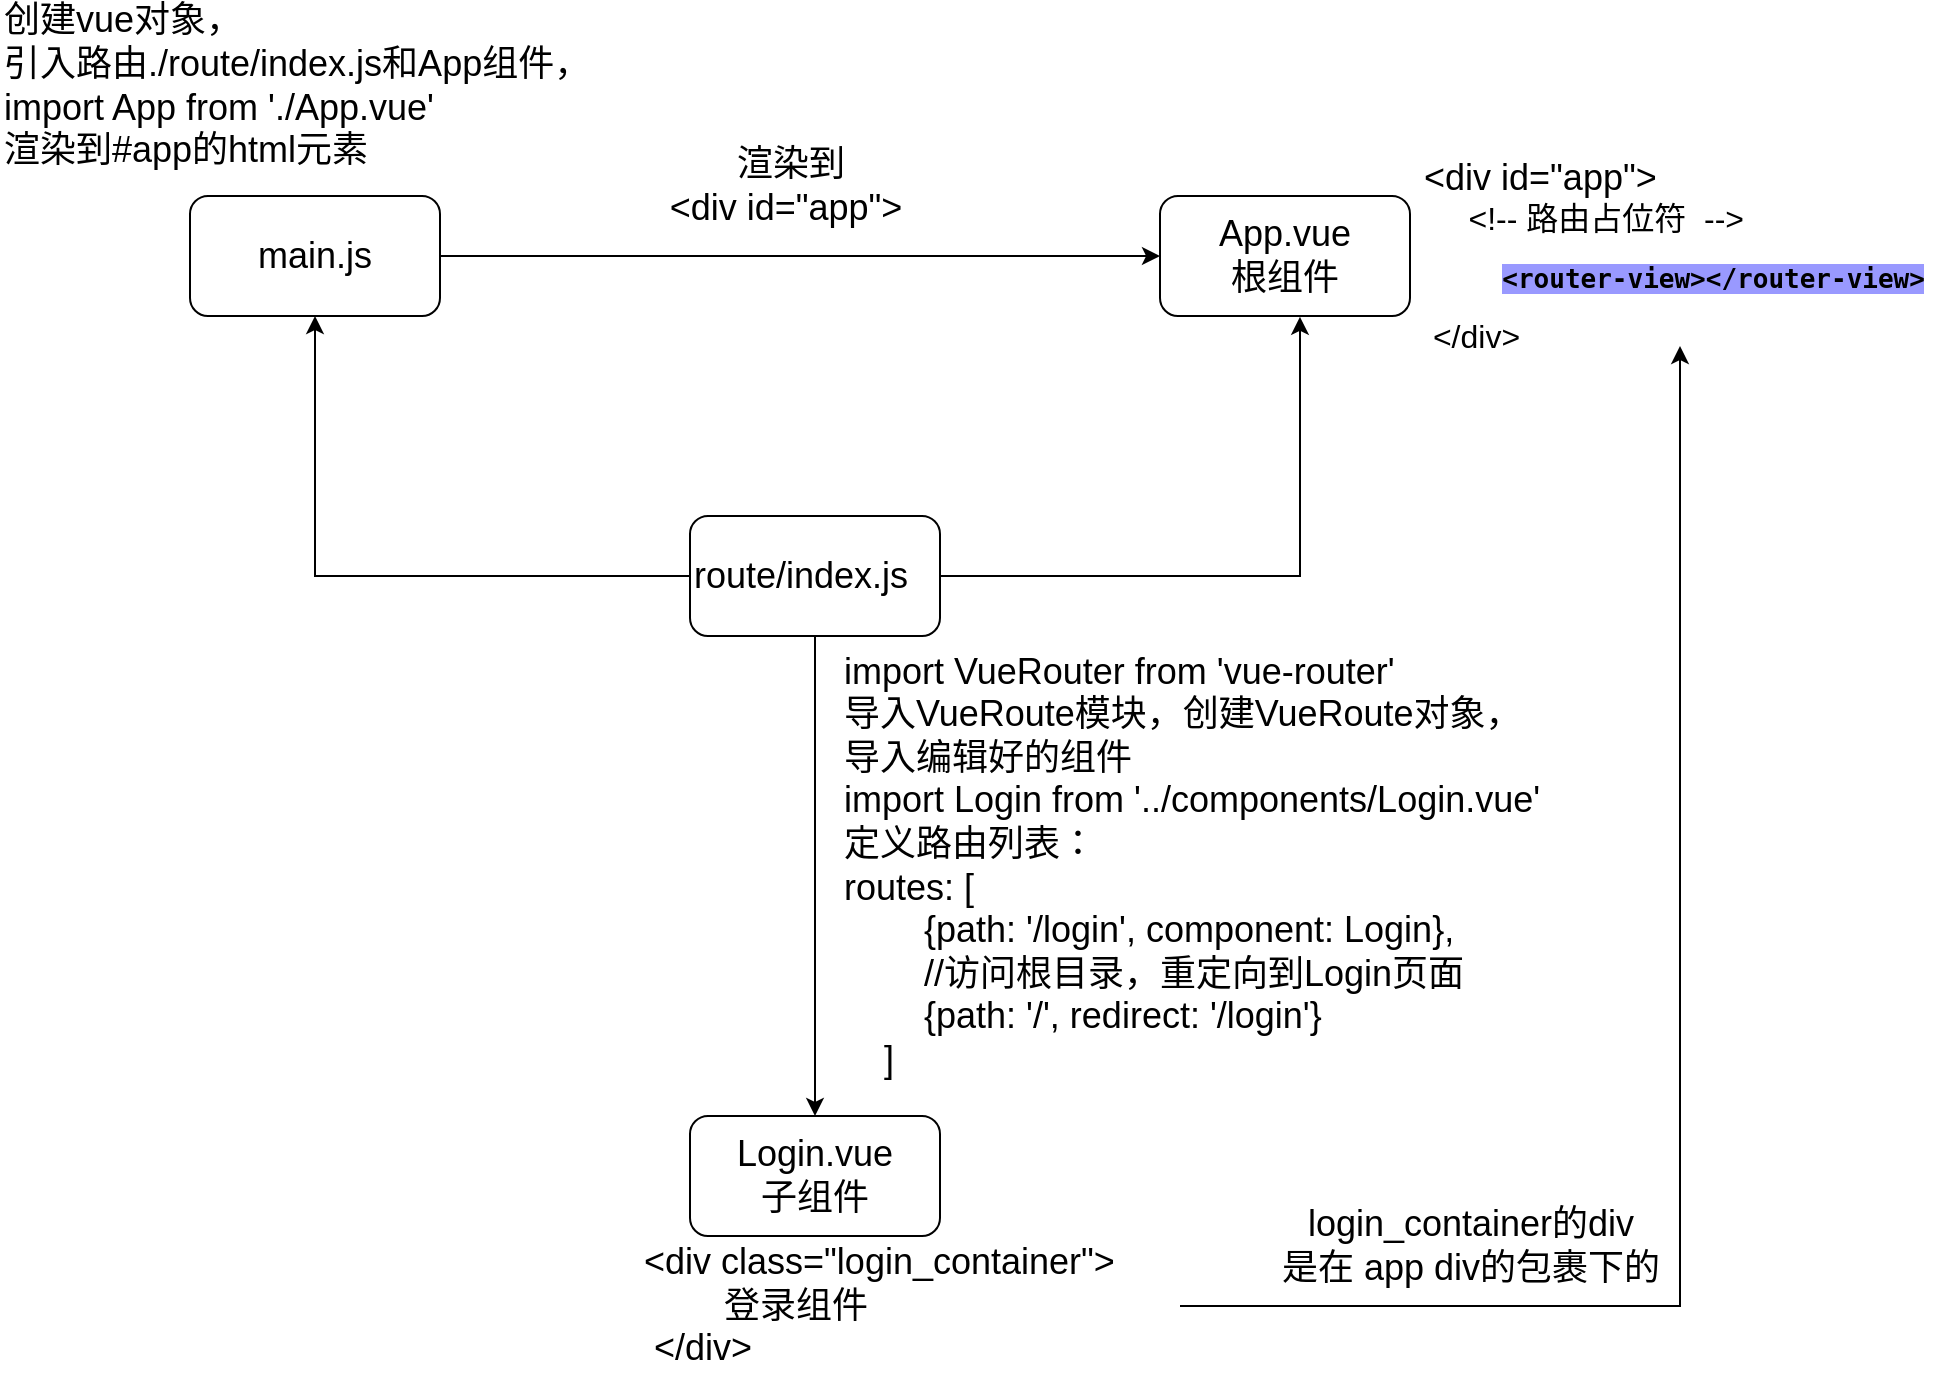 <mxfile version="15.5.4" type="github">
  <diagram id="BGl8BFaHvvLllcXofhZC" name="Page-1">
    <mxGraphModel dx="1823" dy="794" grid="1" gridSize="10" guides="1" tooltips="1" connect="1" arrows="1" fold="1" page="1" pageScale="1" pageWidth="827" pageHeight="1169" math="0" shadow="0">
      <root>
        <mxCell id="0" />
        <mxCell id="1" parent="0" />
        <mxCell id="1LAcV-oBZt9VrNZSHQMf-15" style="edgeStyle=orthogonalEdgeStyle;rounded=0;orthogonalLoop=1;jettySize=auto;html=1;exitX=1;exitY=0.5;exitDx=0;exitDy=0;entryX=0;entryY=0.5;entryDx=0;entryDy=0;fontSize=18;" edge="1" parent="1" source="1LAcV-oBZt9VrNZSHQMf-2" target="1LAcV-oBZt9VrNZSHQMf-3">
          <mxGeometry relative="1" as="geometry" />
        </mxCell>
        <mxCell id="1LAcV-oBZt9VrNZSHQMf-2" value="&lt;font style=&quot;font-size: 18px&quot;&gt;main.js&lt;/font&gt;" style="rounded=1;whiteSpace=wrap;html=1;" vertex="1" parent="1">
          <mxGeometry x="425" y="240" width="125" height="60" as="geometry" />
        </mxCell>
        <mxCell id="1LAcV-oBZt9VrNZSHQMf-3" value="&lt;font style=&quot;font-size: 18px&quot;&gt;App.vue&lt;br&gt;根组件&lt;br&gt;&lt;/font&gt;" style="rounded=1;whiteSpace=wrap;html=1;" vertex="1" parent="1">
          <mxGeometry x="910" y="240" width="125" height="60" as="geometry" />
        </mxCell>
        <mxCell id="1LAcV-oBZt9VrNZSHQMf-4" value="&lt;div&gt;&lt;font style=&quot;font-size: 18px&quot;&gt;&amp;lt;div id=&quot;app&quot;&amp;gt;&lt;/font&gt;&lt;/div&gt;&lt;div&gt;&lt;font size=&quot;3&quot;&gt;&amp;nbsp; &amp;nbsp; &amp;nbsp;&amp;lt;!-- 路由占位符&amp;nbsp; --&amp;gt;&lt;/font&gt;&lt;/div&gt;&lt;pre&gt;&lt;font size=&quot;3&quot;&gt;&amp;nbsp; &amp;nbsp;&lt;span style=&quot;background-color: rgb(255 , 255 , 255)&quot;&gt; &lt;/span&gt;&lt;b&gt;&lt;span style=&quot;background-color: rgb(255 , 255 , 255)&quot;&gt;&amp;nbsp;&lt;/span&gt;&lt;span style=&quot;background-color: rgb(153 , 153 , 255)&quot;&gt;&amp;lt;router-view&amp;gt;&amp;lt;/router-view&amp;gt;&lt;/span&gt;&lt;/b&gt;&lt;/font&gt;&lt;/pre&gt;&lt;div&gt;&lt;font size=&quot;3&quot; style=&quot;background-color: rgb(255 , 255 , 255)&quot;&gt;&amp;nbsp;&amp;lt;/div&amp;gt;&lt;/font&gt;&lt;/div&gt;" style="text;html=1;align=left;verticalAlign=middle;resizable=0;points=[];autosize=1;strokeColor=none;fillColor=none;" vertex="1" parent="1">
          <mxGeometry x="1040" y="225" width="260" height="90" as="geometry" />
        </mxCell>
        <mxCell id="1LAcV-oBZt9VrNZSHQMf-5" value="&lt;span&gt;&lt;font&gt;&lt;span style=&quot;font-size: 18px&quot;&gt;创建vue对象，&lt;/span&gt;&lt;br&gt;&lt;span style=&quot;font-size: 18px&quot;&gt;引入路由./route/index.js和App组件，&lt;/span&gt;&lt;br&gt;&lt;span style=&quot;font-size: 18px&quot;&gt;import App from &#39;./App.vue&#39;&lt;/span&gt;&lt;br&gt;&lt;span style=&quot;font-size: 18px&quot;&gt;渲染到#app的html元素&lt;/span&gt;&lt;/font&gt;&lt;/span&gt;" style="text;html=1;align=left;verticalAlign=middle;resizable=0;points=[];autosize=1;strokeColor=none;fillColor=none;" vertex="1" parent="1">
          <mxGeometry x="330" y="150" width="330" height="70" as="geometry" />
        </mxCell>
        <mxCell id="1LAcV-oBZt9VrNZSHQMf-31" style="edgeStyle=orthogonalEdgeStyle;rounded=0;orthogonalLoop=1;jettySize=auto;html=1;entryX=0.56;entryY=1.007;entryDx=0;entryDy=0;entryPerimeter=0;fontSize=18;" edge="1" parent="1" source="1LAcV-oBZt9VrNZSHQMf-6" target="1LAcV-oBZt9VrNZSHQMf-3">
          <mxGeometry relative="1" as="geometry" />
        </mxCell>
        <mxCell id="1LAcV-oBZt9VrNZSHQMf-32" style="edgeStyle=orthogonalEdgeStyle;rounded=0;orthogonalLoop=1;jettySize=auto;html=1;exitX=0.5;exitY=1;exitDx=0;exitDy=0;fontSize=18;" edge="1" parent="1" source="1LAcV-oBZt9VrNZSHQMf-6" target="1LAcV-oBZt9VrNZSHQMf-20">
          <mxGeometry relative="1" as="geometry" />
        </mxCell>
        <mxCell id="1LAcV-oBZt9VrNZSHQMf-34" style="edgeStyle=orthogonalEdgeStyle;rounded=0;orthogonalLoop=1;jettySize=auto;html=1;exitX=0;exitY=0.5;exitDx=0;exitDy=0;entryX=0.5;entryY=1;entryDx=0;entryDy=0;fontSize=18;" edge="1" parent="1" source="1LAcV-oBZt9VrNZSHQMf-6" target="1LAcV-oBZt9VrNZSHQMf-2">
          <mxGeometry relative="1" as="geometry" />
        </mxCell>
        <mxCell id="1LAcV-oBZt9VrNZSHQMf-6" value="&lt;font style=&quot;font-size: 18px&quot;&gt;route/index.js&lt;/font&gt;" style="rounded=1;whiteSpace=wrap;html=1;align=left;" vertex="1" parent="1">
          <mxGeometry x="675" y="400" width="125" height="60" as="geometry" />
        </mxCell>
        <mxCell id="1LAcV-oBZt9VrNZSHQMf-14" value="" style="edgeStyle=orthogonalEdgeStyle;rounded=0;orthogonalLoop=1;jettySize=auto;html=1;exitX=1;exitY=0.5;exitDx=0;exitDy=0;entryX=0;entryY=0.5;entryDx=0;entryDy=0;fontSize=18;endArrow=none;" edge="1" parent="1" source="1LAcV-oBZt9VrNZSHQMf-2">
          <mxGeometry relative="1" as="geometry">
            <mxPoint x="550" y="270" as="sourcePoint" />
            <mxPoint x="550" y="265" as="targetPoint" />
          </mxGeometry>
        </mxCell>
        <mxCell id="1LAcV-oBZt9VrNZSHQMf-16" value="渲染到&lt;br&gt;&amp;lt;div id=&quot;app&quot;&amp;gt;&amp;nbsp;" style="text;html=1;align=center;verticalAlign=middle;resizable=0;points=[];autosize=1;strokeColor=none;fillColor=none;fontSize=18;" vertex="1" parent="1">
          <mxGeometry x="650" y="210" width="150" height="50" as="geometry" />
        </mxCell>
        <mxCell id="1LAcV-oBZt9VrNZSHQMf-20" value="&lt;font style=&quot;font-size: 18px&quot;&gt;Login.vue&lt;br&gt;子组件&lt;br&gt;&lt;/font&gt;" style="rounded=1;whiteSpace=wrap;html=1;" vertex="1" parent="1">
          <mxGeometry x="675" y="700" width="125" height="60" as="geometry" />
        </mxCell>
        <mxCell id="1LAcV-oBZt9VrNZSHQMf-29" style="edgeStyle=orthogonalEdgeStyle;rounded=0;orthogonalLoop=1;jettySize=auto;html=1;fontSize=18;" edge="1" parent="1" source="1LAcV-oBZt9VrNZSHQMf-28" target="1LAcV-oBZt9VrNZSHQMf-4">
          <mxGeometry relative="1" as="geometry" />
        </mxCell>
        <mxCell id="1LAcV-oBZt9VrNZSHQMf-28" value="&lt;div&gt;&amp;lt;div class=&quot;login_container&quot;&amp;gt;&lt;/div&gt;&lt;div&gt;&amp;nbsp; &amp;nbsp; &amp;nbsp; &amp;nbsp; 登录组件&lt;/div&gt;&lt;div&gt;&amp;nbsp;&amp;lt;/div&amp;gt;&lt;/div&gt;" style="text;html=1;align=left;verticalAlign=middle;resizable=0;points=[];autosize=1;strokeColor=none;fillColor=none;fontSize=18;" vertex="1" parent="1">
          <mxGeometry x="650" y="760" width="270" height="70" as="geometry" />
        </mxCell>
        <mxCell id="1LAcV-oBZt9VrNZSHQMf-8" value="&lt;span style=&quot;font-size: 18px&quot;&gt;import VueRouter from &#39;vue-router&#39;&lt;br&gt;导入VueRoute模块，&lt;/span&gt;&lt;span style=&quot;font-size: 18px&quot;&gt;创建VueRoute对象，&lt;/span&gt;&lt;br&gt;&lt;span style=&quot;font-size: 18px&quot;&gt;导入编辑好的组件&lt;br&gt;&lt;/span&gt;&lt;div&gt;&lt;span style=&quot;font-size: 18px&quot;&gt;import Login from &#39;../components/Login.vue&#39;&lt;/span&gt;&lt;/div&gt;&lt;span style=&quot;font-size: 18px&quot;&gt;定义路由列表：&lt;br&gt;&lt;/span&gt;&lt;span style=&quot;font-size: 18px&quot;&gt;routes: [&lt;/span&gt;&lt;div&gt;&lt;span style=&quot;font-size: 18px&quot;&gt;&amp;nbsp; &amp;nbsp; &amp;nbsp; &amp;nbsp; {path: &#39;/login&#39;, component: Login},&lt;/span&gt;&lt;/div&gt;&lt;div&gt;&lt;span style=&quot;font-size: 18px&quot;&gt;&amp;nbsp; &amp;nbsp; &amp;nbsp; &amp;nbsp; //访问根目录，重定向到Login页面&lt;/span&gt;&lt;/div&gt;&lt;div&gt;&lt;span style=&quot;font-size: 18px&quot;&gt;&amp;nbsp; &amp;nbsp; &amp;nbsp; &amp;nbsp; {path: &#39;/&#39;, redirect: &#39;/login&#39;}&lt;/span&gt;&lt;/div&gt;&lt;div&gt;&lt;span style=&quot;font-size: 18px&quot;&gt;&amp;nbsp; &amp;nbsp; ]&lt;/span&gt;&lt;/div&gt;" style="text;html=1;align=left;verticalAlign=middle;resizable=0;points=[];autosize=1;strokeColor=none;fillColor=none;" vertex="1" parent="1">
          <mxGeometry x="750" y="490" width="410" height="170" as="geometry" />
        </mxCell>
        <mxCell id="1LAcV-oBZt9VrNZSHQMf-33" value="&lt;span style=&quot;text-align: left&quot;&gt;login_container的div&lt;br&gt;是在 app div的包裹下的&lt;/span&gt;" style="text;html=1;align=center;verticalAlign=middle;resizable=0;points=[];autosize=1;strokeColor=none;fillColor=none;fontSize=18;" vertex="1" parent="1">
          <mxGeometry x="960" y="740" width="210" height="50" as="geometry" />
        </mxCell>
      </root>
    </mxGraphModel>
  </diagram>
</mxfile>
